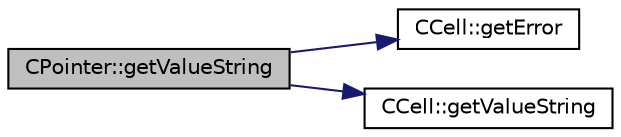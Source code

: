 digraph "CPointer::getValueString"
{
  edge [fontname="Helvetica",fontsize="10",labelfontname="Helvetica",labelfontsize="10"];
  node [fontname="Helvetica",fontsize="10",shape=record];
  rankdir="LR";
  Node1 [label="CPointer::getValueString",height=0.2,width=0.4,color="black", fillcolor="grey75", style="filled", fontcolor="black"];
  Node1 -> Node2 [color="midnightblue",fontsize="10",style="solid",fontname="Helvetica"];
  Node2 [label="CCell::getError",height=0.2,width=0.4,color="black", fillcolor="white", style="filled",URL="$classCCell.html#a32f297678ba67eb605a88de063afc2c2"];
  Node1 -> Node3 [color="midnightblue",fontsize="10",style="solid",fontname="Helvetica"];
  Node3 [label="CCell::getValueString",height=0.2,width=0.4,color="black", fillcolor="white", style="filled",URL="$classCCell.html#a7aaf6b20017ed02e3e67f6e62f2ea8c6"];
}
